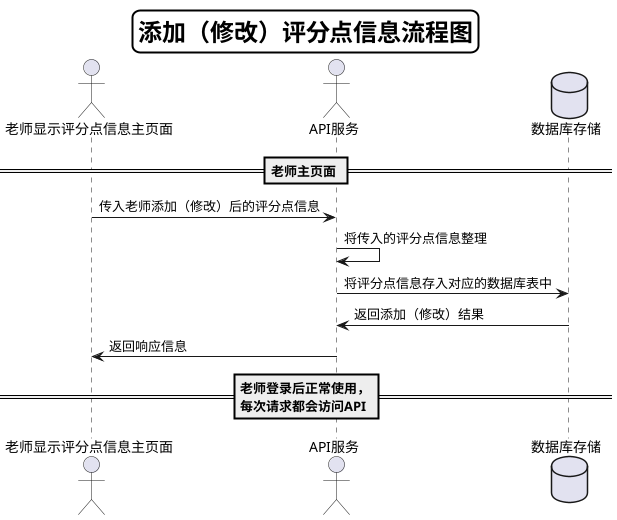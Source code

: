 @startuml
skinparam titleBorderRoundCorner 15
skinparam titleBorderThickness 2
skinparam titleBorderColor #Black
skinparam titleFontSize 24
Title 添加（修改）评分点信息流程图


actor 老师显示评分点信息主页面
actor API服务
database 数据库存储

== 老师主页面 ==
老师显示评分点信息主页面->API服务:传入老师添加（修改）后的评分点信息
API服务->API服务:将传入的评分点信息整理
API服务->数据库存储:将评分点信息存入对应的数据库表中
数据库存储->API服务:返回添加（修改）结果
API服务->老师显示评分点信息主页面:返回响应信息
== 老师登录后正常使用，\n每次请求都会访问API==

@enduml